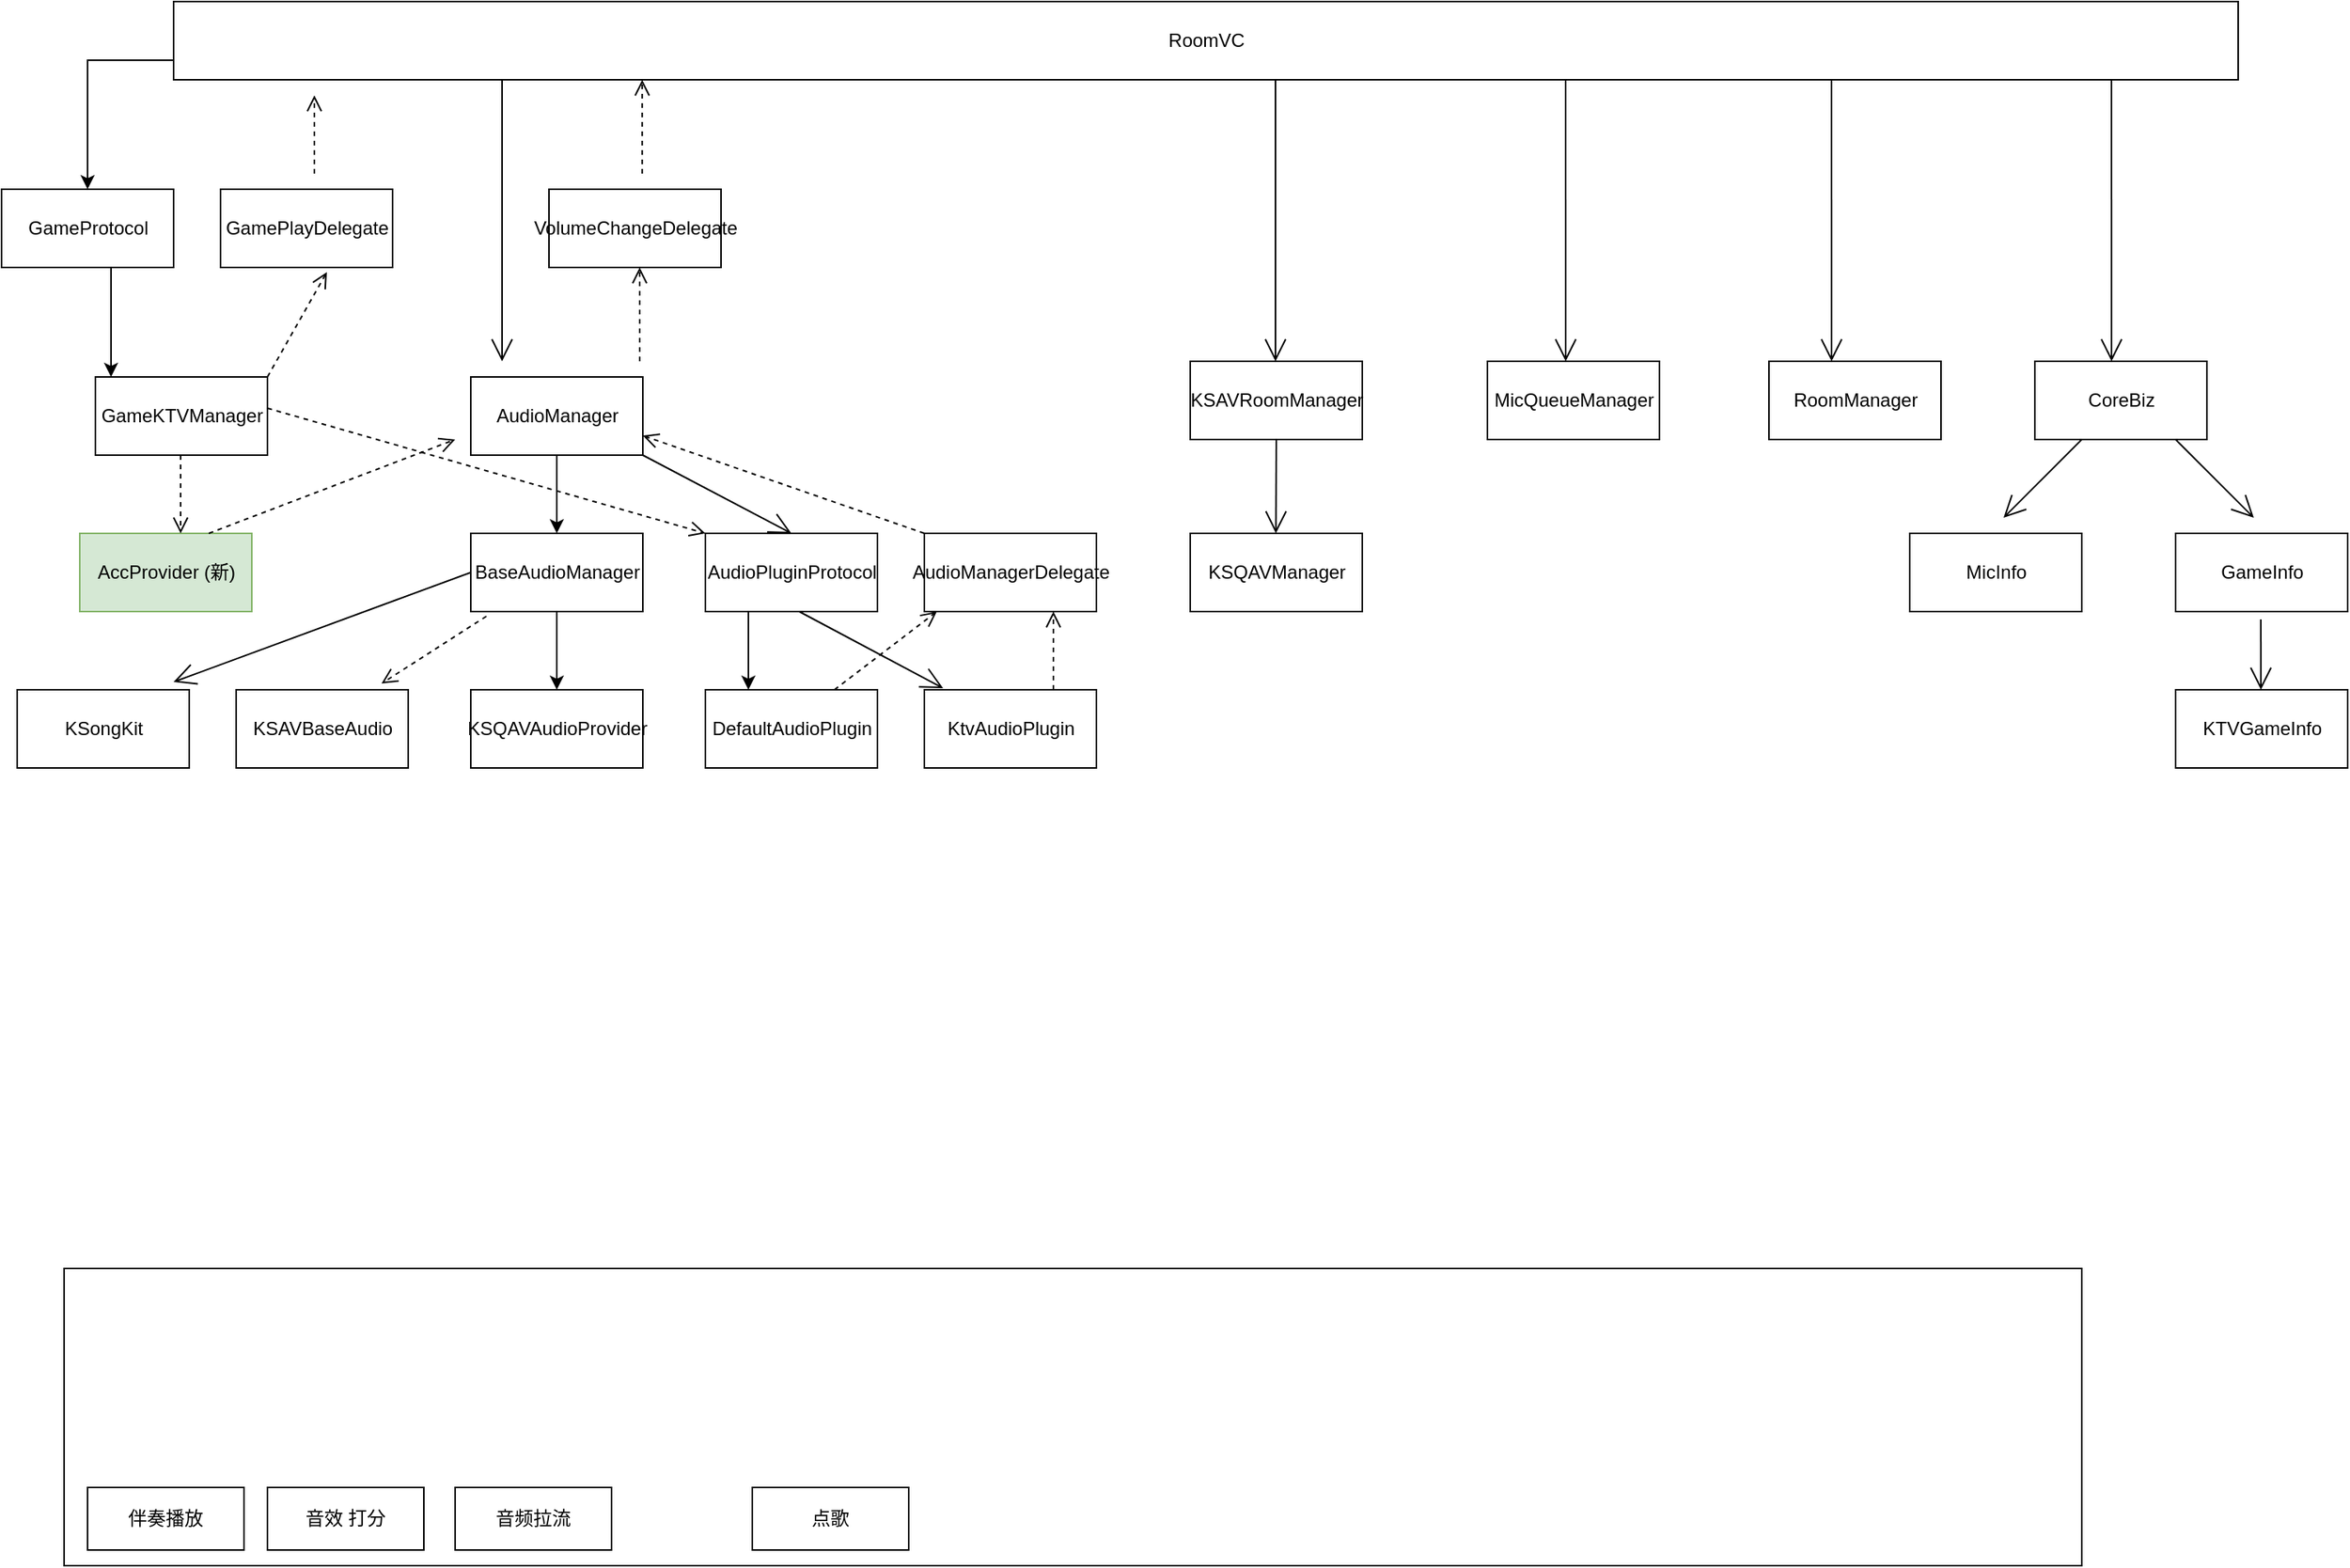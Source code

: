 <mxfile version="13.8.9-1" type="github">
  <diagram id="RX8tZE7j9Tt-qlyoLgVX" name="Page-1">
    <mxGraphModel dx="1721" dy="1060" grid="1" gridSize="10" guides="1" tooltips="1" connect="1" arrows="1" fold="1" page="1" pageScale="1" pageWidth="3300" pageHeight="4681" math="0" shadow="0">
      <root>
        <mxCell id="0" />
        <mxCell id="1" parent="0" />
        <mxCell id="dRoRpwYoGaoy_X5UFxtA-8" value="RoomManager" style="html=1;" parent="1" vertex="1">
          <mxGeometry x="1620" y="610" width="110" height="50" as="geometry" />
        </mxCell>
        <mxCell id="dRoRpwYoGaoy_X5UFxtA-9" value="MicQueueManager" style="html=1;" parent="1" vertex="1">
          <mxGeometry x="1440" y="610" width="110" height="50" as="geometry" />
        </mxCell>
        <mxCell id="dRoRpwYoGaoy_X5UFxtA-11" value="CoreBiz" style="html=1;" parent="1" vertex="1">
          <mxGeometry x="1790" y="610" width="110" height="50" as="geometry" />
        </mxCell>
        <mxCell id="dRoRpwYoGaoy_X5UFxtA-12" value="MicInfo" style="html=1;" parent="1" vertex="1">
          <mxGeometry x="1710" y="720" width="110" height="50" as="geometry" />
        </mxCell>
        <mxCell id="dRoRpwYoGaoy_X5UFxtA-13" value="GameInfo" style="html=1;" parent="1" vertex="1">
          <mxGeometry x="1880" y="720" width="110" height="50" as="geometry" />
        </mxCell>
        <mxCell id="dRoRpwYoGaoy_X5UFxtA-14" value="KTVGameInfo" style="html=1;" parent="1" vertex="1">
          <mxGeometry x="1880" y="820" width="110" height="50" as="geometry" />
        </mxCell>
        <mxCell id="dRoRpwYoGaoy_X5UFxtA-16" value="GameProtocol" style="html=1;" parent="1" vertex="1">
          <mxGeometry x="490" y="500" width="110" height="50" as="geometry" />
        </mxCell>
        <mxCell id="dRoRpwYoGaoy_X5UFxtA-62" style="edgeStyle=orthogonalEdgeStyle;rounded=0;orthogonalLoop=1;jettySize=auto;html=1;exitX=0.25;exitY=1;exitDx=0;exitDy=0;entryX=0.25;entryY=0;entryDx=0;entryDy=0;" parent="1" source="dRoRpwYoGaoy_X5UFxtA-18" target="dRoRpwYoGaoy_X5UFxtA-59" edge="1">
          <mxGeometry relative="1" as="geometry" />
        </mxCell>
        <mxCell id="dRoRpwYoGaoy_X5UFxtA-18" value="AudioPluginProtocol" style="html=1;" parent="1" vertex="1">
          <mxGeometry x="940" y="720" width="110" height="50" as="geometry" />
        </mxCell>
        <mxCell id="dRoRpwYoGaoy_X5UFxtA-19" value="GameKTVManager" style="html=1;" parent="1" vertex="1">
          <mxGeometry x="550" y="620" width="110" height="50" as="geometry" />
        </mxCell>
        <mxCell id="dRoRpwYoGaoy_X5UFxtA-20" value="GamePlayDelegate" style="html=1;" parent="1" vertex="1">
          <mxGeometry x="630" y="500" width="110" height="50" as="geometry" />
        </mxCell>
        <mxCell id="dRoRpwYoGaoy_X5UFxtA-50" style="edgeStyle=orthogonalEdgeStyle;rounded=0;orthogonalLoop=1;jettySize=auto;html=1;exitX=0;exitY=0.75;exitDx=0;exitDy=0;entryX=0.5;entryY=0;entryDx=0;entryDy=0;" parent="1" source="dRoRpwYoGaoy_X5UFxtA-31" target="dRoRpwYoGaoy_X5UFxtA-16" edge="1">
          <mxGeometry relative="1" as="geometry" />
        </mxCell>
        <mxCell id="dRoRpwYoGaoy_X5UFxtA-31" value="RoomVC" style="html=1;" parent="1" vertex="1">
          <mxGeometry x="600" y="380" width="1320" height="50" as="geometry" />
        </mxCell>
        <mxCell id="dRoRpwYoGaoy_X5UFxtA-58" style="edgeStyle=orthogonalEdgeStyle;rounded=0;orthogonalLoop=1;jettySize=auto;html=1;exitX=0.5;exitY=1;exitDx=0;exitDy=0;entryX=0.5;entryY=0;entryDx=0;entryDy=0;" parent="1" source="dRoRpwYoGaoy_X5UFxtA-37" target="dRoRpwYoGaoy_X5UFxtA-52" edge="1">
          <mxGeometry relative="1" as="geometry" />
        </mxCell>
        <mxCell id="dRoRpwYoGaoy_X5UFxtA-37" value="AudioManager" style="html=1;" parent="1" vertex="1">
          <mxGeometry x="790" y="620" width="110" height="50" as="geometry" />
        </mxCell>
        <mxCell id="dRoRpwYoGaoy_X5UFxtA-38" value="KSAVRoomManager" style="html=1;" parent="1" vertex="1">
          <mxGeometry x="1250" y="610" width="110" height="50" as="geometry" />
        </mxCell>
        <mxCell id="dRoRpwYoGaoy_X5UFxtA-39" value="VolumeChangeDelegate" style="html=1;" parent="1" vertex="1">
          <mxGeometry x="840" y="500" width="110" height="50" as="geometry" />
        </mxCell>
        <mxCell id="dRoRpwYoGaoy_X5UFxtA-46" value="" style="html=1;verticalAlign=bottom;endArrow=open;dashed=1;endSize=8;" parent="1" edge="1">
          <mxGeometry y="50" relative="1" as="geometry">
            <mxPoint x="690" y="490" as="sourcePoint" />
            <mxPoint x="690" y="440" as="targetPoint" />
            <mxPoint as="offset" />
          </mxGeometry>
        </mxCell>
        <mxCell id="dRoRpwYoGaoy_X5UFxtA-47" value="" style="html=1;verticalAlign=bottom;endArrow=open;dashed=1;endSize=8;exitX=1;exitY=0;exitDx=0;exitDy=0;entryX=0.618;entryY=1.06;entryDx=0;entryDy=0;entryPerimeter=0;" parent="1" source="dRoRpwYoGaoy_X5UFxtA-19" target="dRoRpwYoGaoy_X5UFxtA-20" edge="1">
          <mxGeometry y="50" relative="1" as="geometry">
            <mxPoint x="794.5" y="610" as="sourcePoint" />
            <mxPoint x="794.5" y="560" as="targetPoint" />
            <mxPoint as="offset" />
          </mxGeometry>
        </mxCell>
        <mxCell id="dRoRpwYoGaoy_X5UFxtA-48" style="edgeStyle=orthogonalEdgeStyle;rounded=0;orthogonalLoop=1;jettySize=auto;html=1;" parent="1" edge="1">
          <mxGeometry relative="1" as="geometry">
            <mxPoint x="560" y="590" as="sourcePoint" />
            <mxPoint x="560" y="620" as="targetPoint" />
            <Array as="points">
              <mxPoint x="560" y="550" />
              <mxPoint x="560" y="550" />
            </Array>
          </mxGeometry>
        </mxCell>
        <mxCell id="dRoRpwYoGaoy_X5UFxtA-57" style="edgeStyle=orthogonalEdgeStyle;rounded=0;orthogonalLoop=1;jettySize=auto;html=1;exitX=0.5;exitY=1;exitDx=0;exitDy=0;entryX=0.5;entryY=0;entryDx=0;entryDy=0;" parent="1" source="dRoRpwYoGaoy_X5UFxtA-52" target="dRoRpwYoGaoy_X5UFxtA-56" edge="1">
          <mxGeometry relative="1" as="geometry" />
        </mxCell>
        <mxCell id="dRoRpwYoGaoy_X5UFxtA-52" value="BaseAudioManager" style="html=1;" parent="1" vertex="1">
          <mxGeometry x="790" y="720" width="110" height="50" as="geometry" />
        </mxCell>
        <mxCell id="dRoRpwYoGaoy_X5UFxtA-54" value="" style="html=1;verticalAlign=bottom;endArrow=open;dashed=1;endSize=8;entryX=0.618;entryY=1.06;entryDx=0;entryDy=0;entryPerimeter=0;" parent="1" edge="1">
          <mxGeometry y="50" relative="1" as="geometry">
            <mxPoint x="898" y="610" as="sourcePoint" />
            <mxPoint x="897.98" y="550" as="targetPoint" />
            <mxPoint as="offset" />
          </mxGeometry>
        </mxCell>
        <mxCell id="dRoRpwYoGaoy_X5UFxtA-55" value="" style="html=1;verticalAlign=bottom;endArrow=open;dashed=1;endSize=8;entryX=0.618;entryY=1.06;entryDx=0;entryDy=0;entryPerimeter=0;" parent="1" edge="1">
          <mxGeometry y="50" relative="1" as="geometry">
            <mxPoint x="899.62" y="490" as="sourcePoint" />
            <mxPoint x="899.6" y="430" as="targetPoint" />
            <mxPoint as="offset" />
          </mxGeometry>
        </mxCell>
        <mxCell id="dRoRpwYoGaoy_X5UFxtA-56" value="KSQAVAudioProvider" style="html=1;" parent="1" vertex="1">
          <mxGeometry x="790" y="820" width="110" height="50" as="geometry" />
        </mxCell>
        <mxCell id="dRoRpwYoGaoy_X5UFxtA-59" value="DefaultAudioPlugin" style="html=1;" parent="1" vertex="1">
          <mxGeometry x="940" y="820" width="110" height="50" as="geometry" />
        </mxCell>
        <mxCell id="dRoRpwYoGaoy_X5UFxtA-60" value="KtvAudioPlugin" style="html=1;" parent="1" vertex="1">
          <mxGeometry x="1080" y="820" width="110" height="50" as="geometry" />
        </mxCell>
        <mxCell id="dRoRpwYoGaoy_X5UFxtA-64" value="AudioManagerDelegate" style="html=1;" parent="1" vertex="1">
          <mxGeometry x="1080" y="720" width="110" height="50" as="geometry" />
        </mxCell>
        <mxCell id="dRoRpwYoGaoy_X5UFxtA-67" value="" style="html=1;verticalAlign=bottom;endArrow=open;dashed=1;endSize=8;exitX=0.75;exitY=0;exitDx=0;exitDy=0;entryX=0.618;entryY=1.06;entryDx=0;entryDy=0;entryPerimeter=0;" parent="1" source="dRoRpwYoGaoy_X5UFxtA-59" edge="1">
          <mxGeometry y="50" relative="1" as="geometry">
            <mxPoint x="1050" y="837" as="sourcePoint" />
            <mxPoint x="1087.98" y="770" as="targetPoint" />
            <mxPoint as="offset" />
          </mxGeometry>
        </mxCell>
        <mxCell id="dRoRpwYoGaoy_X5UFxtA-68" value="" style="html=1;verticalAlign=bottom;endArrow=open;dashed=1;endSize=8;exitX=0.75;exitY=0;exitDx=0;exitDy=0;entryX=0.75;entryY=1;entryDx=0;entryDy=0;" parent="1" source="dRoRpwYoGaoy_X5UFxtA-60" target="dRoRpwYoGaoy_X5UFxtA-64" edge="1">
          <mxGeometry y="50" relative="1" as="geometry">
            <mxPoint x="1120" y="820" as="sourcePoint" />
            <mxPoint x="1185.48" y="770" as="targetPoint" />
            <mxPoint as="offset" />
          </mxGeometry>
        </mxCell>
        <mxCell id="dRoRpwYoGaoy_X5UFxtA-69" value="" style="html=1;verticalAlign=bottom;endArrow=open;dashed=1;endSize=8;exitX=0;exitY=0;exitDx=0;exitDy=0;entryX=1;entryY=0.75;entryDx=0;entryDy=0;" parent="1" source="dRoRpwYoGaoy_X5UFxtA-64" target="dRoRpwYoGaoy_X5UFxtA-37" edge="1">
          <mxGeometry y="50" relative="1" as="geometry">
            <mxPoint x="1070" y="710" as="sourcePoint" />
            <mxPoint x="1070" y="660" as="targetPoint" />
            <mxPoint as="offset" />
          </mxGeometry>
        </mxCell>
        <mxCell id="dRoRpwYoGaoy_X5UFxtA-71" value="" style="endArrow=open;endFill=1;endSize=12;html=1;entryX=0.109;entryY=-0.02;entryDx=0;entryDy=0;entryPerimeter=0;" parent="1" target="dRoRpwYoGaoy_X5UFxtA-60" edge="1">
          <mxGeometry width="160" relative="1" as="geometry">
            <mxPoint x="1000" y="770" as="sourcePoint" />
            <mxPoint x="1090" y="830" as="targetPoint" />
          </mxGeometry>
        </mxCell>
        <mxCell id="dRoRpwYoGaoy_X5UFxtA-73" value="" style="endArrow=open;endFill=1;endSize=12;html=1;" parent="1" edge="1">
          <mxGeometry width="160" relative="1" as="geometry">
            <mxPoint x="810" y="430" as="sourcePoint" />
            <mxPoint x="810" y="610" as="targetPoint" />
          </mxGeometry>
        </mxCell>
        <mxCell id="dRoRpwYoGaoy_X5UFxtA-74" value="" style="endArrow=open;endFill=1;endSize=12;html=1;" parent="1" edge="1">
          <mxGeometry width="160" relative="1" as="geometry">
            <mxPoint x="1304.5" y="430" as="sourcePoint" />
            <mxPoint x="1304.5" y="610" as="targetPoint" />
          </mxGeometry>
        </mxCell>
        <mxCell id="dRoRpwYoGaoy_X5UFxtA-75" value="" style="endArrow=open;endFill=1;endSize=12;html=1;entryX=0.455;entryY=0;entryDx=0;entryDy=0;entryPerimeter=0;" parent="1" target="dRoRpwYoGaoy_X5UFxtA-9" edge="1">
          <mxGeometry width="160" relative="1" as="geometry">
            <mxPoint x="1490" y="430" as="sourcePoint" />
            <mxPoint x="1490" y="595" as="targetPoint" />
          </mxGeometry>
        </mxCell>
        <mxCell id="dRoRpwYoGaoy_X5UFxtA-76" value="KSQAVManager" style="html=1;" parent="1" vertex="1">
          <mxGeometry x="1250" y="720" width="110" height="50" as="geometry" />
        </mxCell>
        <mxCell id="dRoRpwYoGaoy_X5UFxtA-77" value="" style="endArrow=open;endFill=1;endSize=12;html=1;" parent="1" edge="1">
          <mxGeometry width="160" relative="1" as="geometry">
            <mxPoint x="1305.01" y="660" as="sourcePoint" />
            <mxPoint x="1304.76" y="720" as="targetPoint" />
          </mxGeometry>
        </mxCell>
        <mxCell id="dRoRpwYoGaoy_X5UFxtA-78" value="AccProvider (新)" style="html=1;fillColor=#d5e8d4;strokeColor=#82b366;" parent="1" vertex="1">
          <mxGeometry x="540" y="720" width="110" height="50" as="geometry" />
        </mxCell>
        <mxCell id="dRoRpwYoGaoy_X5UFxtA-80" value="" style="html=1;verticalAlign=bottom;endArrow=open;dashed=1;endSize=8;entryX=0.618;entryY=1.06;entryDx=0;entryDy=0;entryPerimeter=0;fillColor=#f8cecc;" parent="1" edge="1">
          <mxGeometry y="50" relative="1" as="geometry">
            <mxPoint x="604.5" y="670" as="sourcePoint" />
            <mxPoint x="604.5" y="720" as="targetPoint" />
            <mxPoint as="offset" />
          </mxGeometry>
        </mxCell>
        <mxCell id="dRoRpwYoGaoy_X5UFxtA-81" value="" style="html=1;verticalAlign=bottom;endArrow=open;dashed=1;endSize=8;exitX=0.75;exitY=0;exitDx=0;exitDy=0;" parent="1" source="dRoRpwYoGaoy_X5UFxtA-78" edge="1">
          <mxGeometry y="50" relative="1" as="geometry">
            <mxPoint x="690" y="690" as="sourcePoint" />
            <mxPoint x="780" y="660" as="targetPoint" />
            <mxPoint as="offset" />
          </mxGeometry>
        </mxCell>
        <mxCell id="YZkKuV9QOpAfeZF1AWrd-1" value="" style="endArrow=open;endFill=1;endSize=12;html=1;entryX=0.455;entryY=0;entryDx=0;entryDy=0;entryPerimeter=0;" edge="1" parent="1">
          <mxGeometry width="160" relative="1" as="geometry">
            <mxPoint x="1660" y="430" as="sourcePoint" />
            <mxPoint x="1660.05" y="610" as="targetPoint" />
          </mxGeometry>
        </mxCell>
        <mxCell id="YZkKuV9QOpAfeZF1AWrd-2" value="" style="endArrow=open;endFill=1;endSize=12;html=1;entryX=0.455;entryY=0;entryDx=0;entryDy=0;entryPerimeter=0;" edge="1" parent="1">
          <mxGeometry width="160" relative="1" as="geometry">
            <mxPoint x="1839" y="430" as="sourcePoint" />
            <mxPoint x="1839.05" y="610" as="targetPoint" />
          </mxGeometry>
        </mxCell>
        <mxCell id="YZkKuV9QOpAfeZF1AWrd-3" value="" style="endArrow=open;endFill=1;endSize=12;html=1;entryX=0.455;entryY=0;entryDx=0;entryDy=0;entryPerimeter=0;" edge="1" parent="1">
          <mxGeometry width="160" relative="1" as="geometry">
            <mxPoint x="1820" y="660" as="sourcePoint" />
            <mxPoint x="1770.0" y="710" as="targetPoint" />
          </mxGeometry>
        </mxCell>
        <mxCell id="YZkKuV9QOpAfeZF1AWrd-4" value="" style="endArrow=open;endFill=1;endSize=12;html=1;entryX=0.455;entryY=0;entryDx=0;entryDy=0;entryPerimeter=0;" edge="1" parent="1">
          <mxGeometry width="160" relative="1" as="geometry">
            <mxPoint x="1880" y="660" as="sourcePoint" />
            <mxPoint x="1930" y="710" as="targetPoint" />
          </mxGeometry>
        </mxCell>
        <mxCell id="YZkKuV9QOpAfeZF1AWrd-5" value="" style="endArrow=open;endFill=1;endSize=12;html=1;entryX=0.455;entryY=0;entryDx=0;entryDy=0;entryPerimeter=0;" edge="1" parent="1">
          <mxGeometry width="160" relative="1" as="geometry">
            <mxPoint x="1934.5" y="775" as="sourcePoint" />
            <mxPoint x="1934.55" y="820" as="targetPoint" />
          </mxGeometry>
        </mxCell>
        <mxCell id="YZkKuV9QOpAfeZF1AWrd-7" value="" style="html=1;verticalAlign=bottom;endArrow=open;dashed=1;endSize=8;exitX=0.75;exitY=0;exitDx=0;exitDy=0;entryX=0;entryY=0;entryDx=0;entryDy=0;" edge="1" parent="1" target="dRoRpwYoGaoy_X5UFxtA-18">
          <mxGeometry y="50" relative="1" as="geometry">
            <mxPoint x="660" y="640" as="sourcePoint" />
            <mxPoint x="930" y="720" as="targetPoint" />
            <mxPoint as="offset" />
          </mxGeometry>
        </mxCell>
        <mxCell id="YZkKuV9QOpAfeZF1AWrd-8" value="" style="rounded=0;whiteSpace=wrap;html=1;" vertex="1" parent="1">
          <mxGeometry x="530" y="1190" width="1290" height="190" as="geometry" />
        </mxCell>
        <mxCell id="YZkKuV9QOpAfeZF1AWrd-9" value="伴奏播放" style="rounded=0;whiteSpace=wrap;html=1;" vertex="1" parent="1">
          <mxGeometry x="545" y="1330" width="100" height="40" as="geometry" />
        </mxCell>
        <mxCell id="YZkKuV9QOpAfeZF1AWrd-11" value="音频拉流" style="rounded=0;whiteSpace=wrap;html=1;" vertex="1" parent="1">
          <mxGeometry x="780" y="1330" width="100" height="40" as="geometry" />
        </mxCell>
        <mxCell id="YZkKuV9QOpAfeZF1AWrd-12" value="KSAVBaseAudio" style="html=1;" vertex="1" parent="1">
          <mxGeometry x="640" y="820" width="110" height="50" as="geometry" />
        </mxCell>
        <mxCell id="YZkKuV9QOpAfeZF1AWrd-13" value="" style="html=1;verticalAlign=bottom;endArrow=open;dashed=1;endSize=8;entryX=0.845;entryY=-0.08;entryDx=0;entryDy=0;entryPerimeter=0;exitX=0.091;exitY=1.06;exitDx=0;exitDy=0;exitPerimeter=0;" edge="1" parent="1" source="dRoRpwYoGaoy_X5UFxtA-52" target="YZkKuV9QOpAfeZF1AWrd-12">
          <mxGeometry y="50" relative="1" as="geometry">
            <mxPoint x="760" y="760" as="sourcePoint" />
            <mxPoint x="760" y="810" as="targetPoint" />
            <mxPoint as="offset" />
          </mxGeometry>
        </mxCell>
        <mxCell id="YZkKuV9QOpAfeZF1AWrd-14" value="KSongKit" style="html=1;" vertex="1" parent="1">
          <mxGeometry x="500" y="820" width="110" height="50" as="geometry" />
        </mxCell>
        <mxCell id="YZkKuV9QOpAfeZF1AWrd-15" value="音效 打分" style="rounded=0;whiteSpace=wrap;html=1;" vertex="1" parent="1">
          <mxGeometry x="660" y="1330" width="100" height="40" as="geometry" />
        </mxCell>
        <mxCell id="YZkKuV9QOpAfeZF1AWrd-17" value="" style="endArrow=open;endFill=1;endSize=12;html=1;exitX=1;exitY=1;exitDx=0;exitDy=0;entryX=0.5;entryY=0;entryDx=0;entryDy=0;" edge="1" parent="1" source="dRoRpwYoGaoy_X5UFxtA-37" target="dRoRpwYoGaoy_X5UFxtA-18">
          <mxGeometry width="160" relative="1" as="geometry">
            <mxPoint x="800" y="680" as="sourcePoint" />
            <mxPoint x="740" y="730" as="targetPoint" />
          </mxGeometry>
        </mxCell>
        <mxCell id="YZkKuV9QOpAfeZF1AWrd-18" value="" style="endArrow=open;endFill=1;endSize=12;html=1;exitX=0;exitY=0.5;exitDx=0;exitDy=0;entryX=0.909;entryY=-0.1;entryDx=0;entryDy=0;entryPerimeter=0;" edge="1" parent="1" source="dRoRpwYoGaoy_X5UFxtA-52" target="YZkKuV9QOpAfeZF1AWrd-14">
          <mxGeometry width="160" relative="1" as="geometry">
            <mxPoint x="655" y="740" as="sourcePoint" />
            <mxPoint x="750" y="790" as="targetPoint" />
          </mxGeometry>
        </mxCell>
        <mxCell id="YZkKuV9QOpAfeZF1AWrd-19" value="点歌" style="rounded=0;whiteSpace=wrap;html=1;" vertex="1" parent="1">
          <mxGeometry x="970" y="1330" width="100" height="40" as="geometry" />
        </mxCell>
      </root>
    </mxGraphModel>
  </diagram>
</mxfile>

